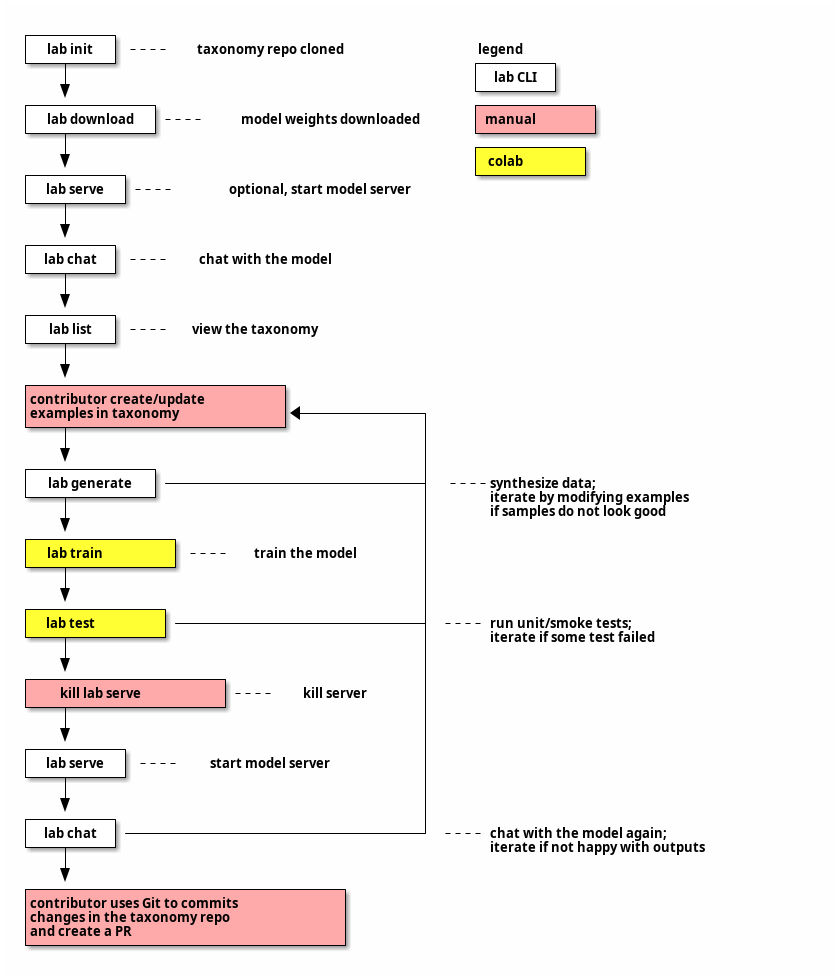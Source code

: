 @startditaa
+--------+                                    
|lab init|-=---taxonomy repo cloned          legend       
+---+----+                                   +-------+    
    |                                        |lab CLI|    
    v                                        +-------+    
+---+--------+                               +-----------+
|lab download|-=---model weights downloaded  |manual cPNK|
+---+--------+                               +-----------+
    |                                        +----------+
    v                                        |colab cYEL| 
+---+-----+                                  +----------+ 
|lab serve|-=---optional, start model server 
+---+-----+
    |
    v
+---+----+
|lab chat|-=---chat with the model
+---+----+
    |
    v
+---+----+
|lab list|-=---view the taxonomy
+---+----+
    |
    v
+---+---------------------+
|contributor create/update|
|examples in taxonomy cPNK|<------------+
+---+---------------------+             |
    |                                   |
    v                                   |
+---+--------+                          |
|lab generate|--------------------------+ -=---synthesize data;
+---+--------+                          |      iterate by modifying examples
    |                                   |      if samples do not look good
    v                                   | 
+---+----------+                        |
|lab train cYEL|-=---train the model    |
+---+----------+                        |
    |                                   |
    v                                   |
+---+---------+                         |
|lab test cYEL|-------------------------+ -=---run unit/smoke tests;
+---+---------+                         |      iterate if some test failed
    |                                   |
    v                                   |
+---+---------------+                   |
|kill lab serve cPNK|-=---kill server   |
+---+---------------+                   |
    |                                   |
    v                                   |
+---+-----+                             |
|lab serve|-=---start model server      |
+---+-----+                             |
    |                                   |
    v                                   |
+---+----+                              |
|lab chat|------------------------------+ -=---chat with the model again;
+---+----+                                     iterate if not happy with outputs
    |
    v
+---+---------------------------+
|contributor uses Git to commits|
|changes in the taxonomy repo   |
|and create a PR            cPNK|
+---+---------------------------+
@endditaa
